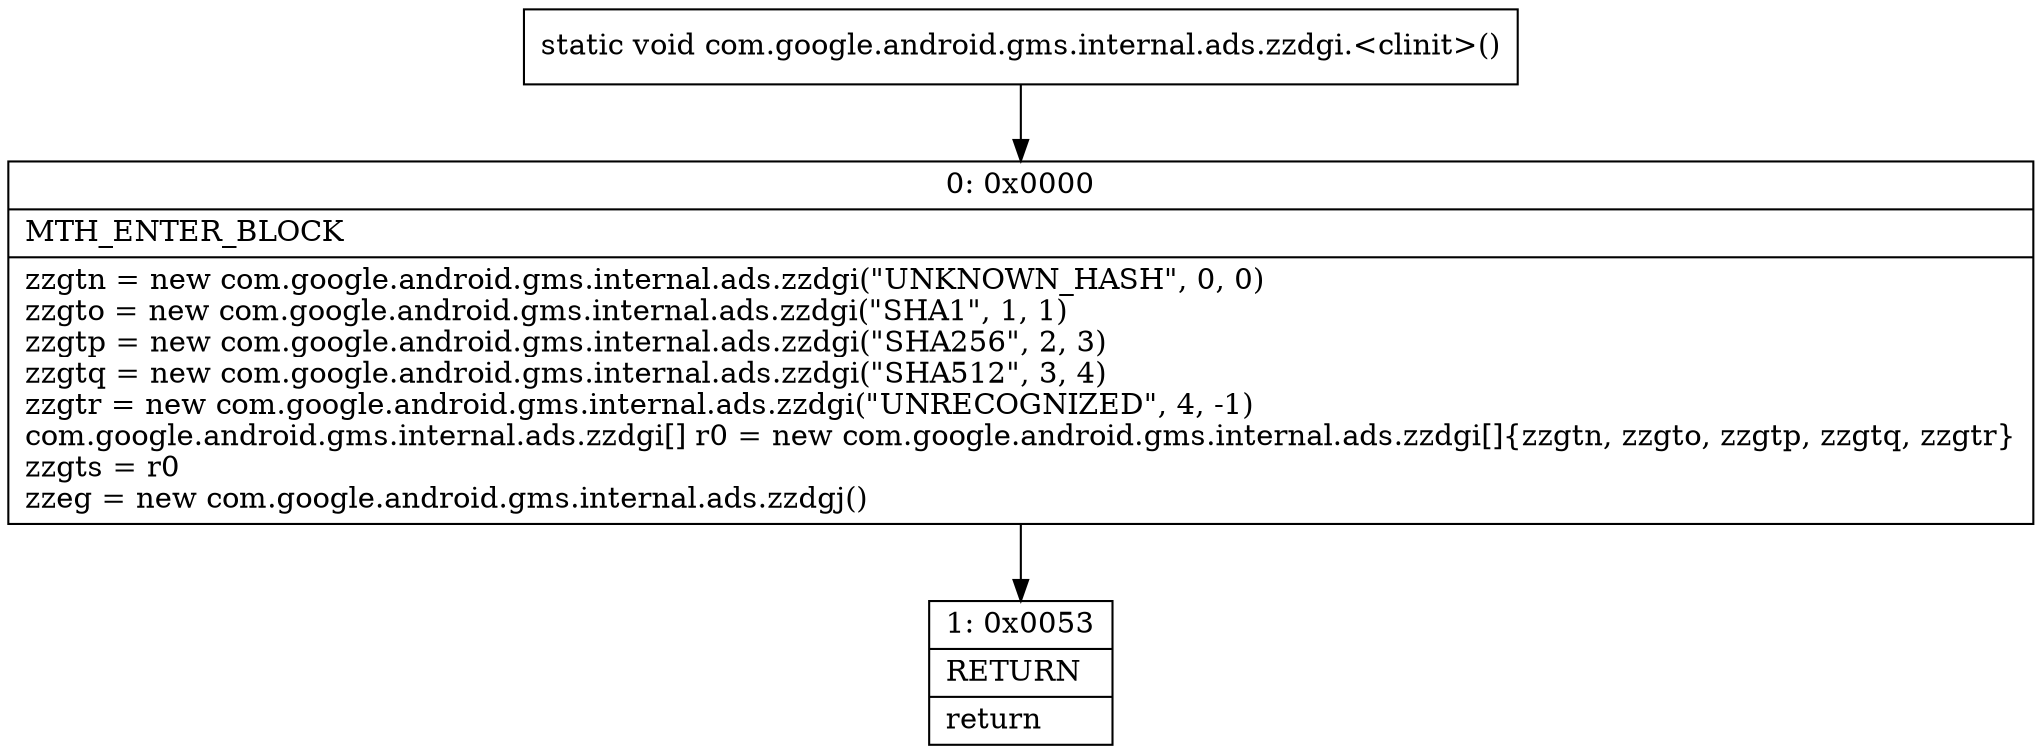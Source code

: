 digraph "CFG forcom.google.android.gms.internal.ads.zzdgi.\<clinit\>()V" {
Node_0 [shape=record,label="{0\:\ 0x0000|MTH_ENTER_BLOCK\l|zzgtn = new com.google.android.gms.internal.ads.zzdgi(\"UNKNOWN_HASH\", 0, 0)\lzzgto = new com.google.android.gms.internal.ads.zzdgi(\"SHA1\", 1, 1)\lzzgtp = new com.google.android.gms.internal.ads.zzdgi(\"SHA256\", 2, 3)\lzzgtq = new com.google.android.gms.internal.ads.zzdgi(\"SHA512\", 3, 4)\lzzgtr = new com.google.android.gms.internal.ads.zzdgi(\"UNRECOGNIZED\", 4, \-1)\lcom.google.android.gms.internal.ads.zzdgi[] r0 = new com.google.android.gms.internal.ads.zzdgi[]\{zzgtn, zzgto, zzgtp, zzgtq, zzgtr\}\lzzgts = r0\lzzeg = new com.google.android.gms.internal.ads.zzdgj()\l}"];
Node_1 [shape=record,label="{1\:\ 0x0053|RETURN\l|return\l}"];
MethodNode[shape=record,label="{static void com.google.android.gms.internal.ads.zzdgi.\<clinit\>() }"];
MethodNode -> Node_0;
Node_0 -> Node_1;
}

